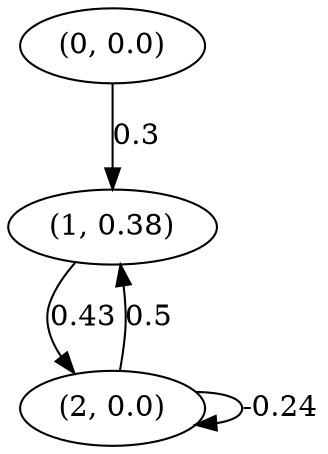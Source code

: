 digraph {
    0 [ label = "(0, 0.0)" ]
    1 [ label = "(1, 0.38)" ]
    2 [ label = "(2, 0.0)" ]
    2 -> 2 [ label = "-0.24" ]
    0 -> 1 [ label = "0.3" ]
    2 -> 1 [ label = "0.5" ]
    1 -> 2 [ label = "0.43" ]
}


